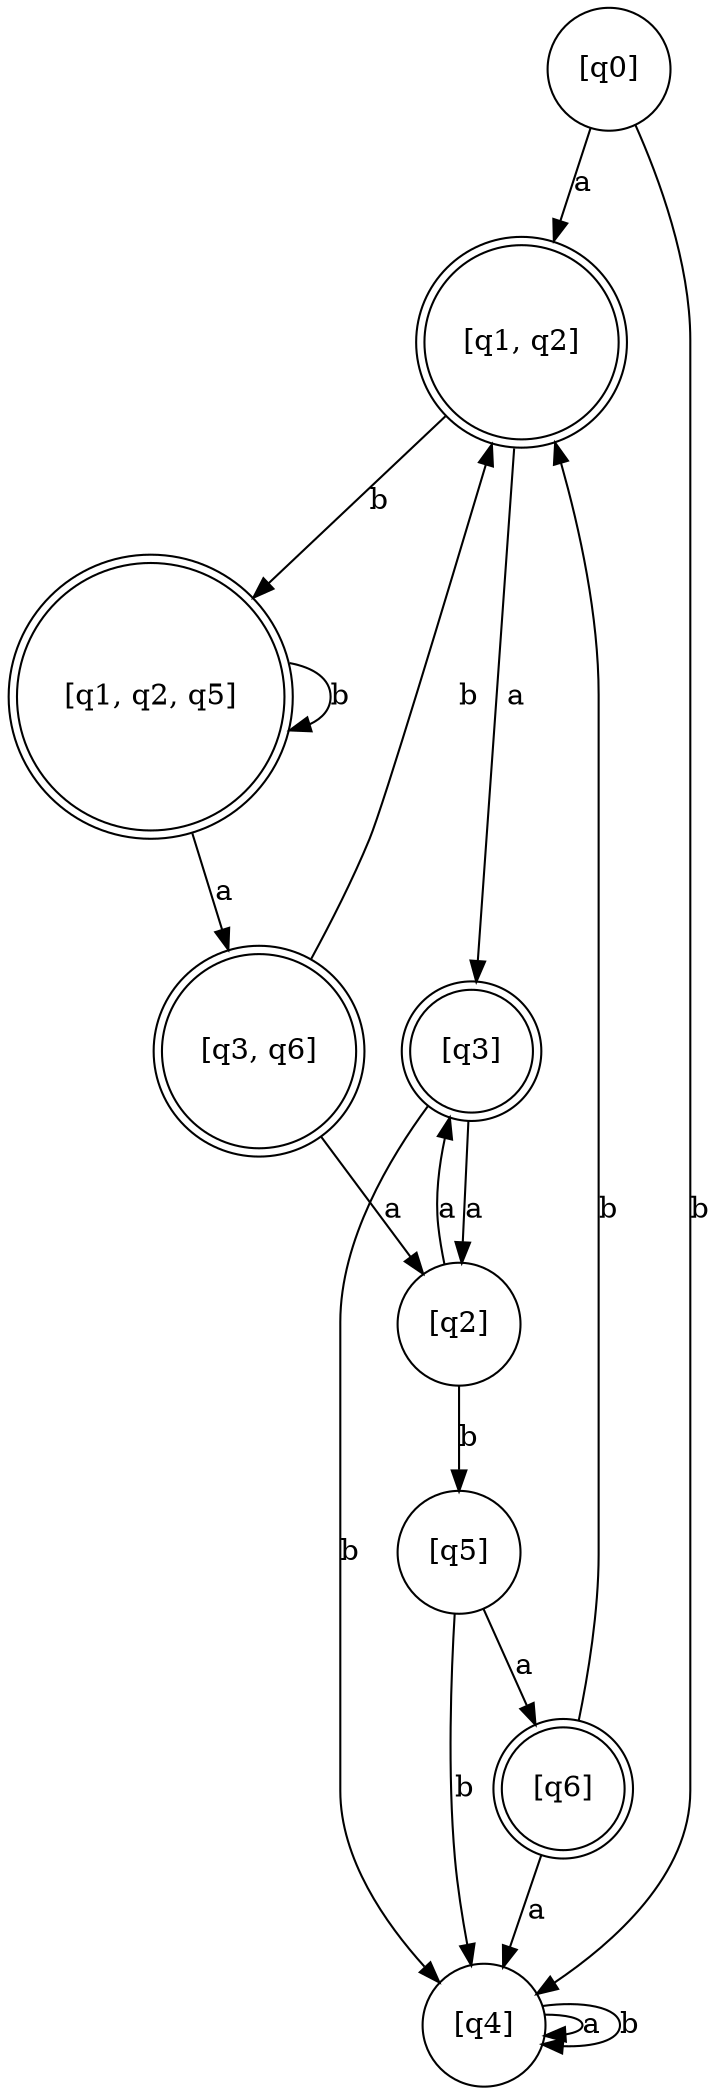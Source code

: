 digraph dfa {
	rankdir=q size=15
	node [shape=doublecircle]
	"[q1, q2]"
	"[q3]"
	"[q1, q2, q5]"
	"[q3, q6]"
	"[q6]"
	node [shape=circle]
	"[q0]" -> "[q1, q2]" [label=a]
	"[q5]" -> "[q6]" [label=a]
	"[q1, q2]" -> "[q3]" [label=a]
	"[q6]" -> "[q4]" [label=a]
	"[q3]" -> "[q2]" [label=a]
	"[q4]" -> "[q4]" [label=a]
	"[q3, q6]" -> "[q2]" [label=a]
	"[q2]" -> "[q3]" [label=a]
	"[q1, q2, q5]" -> "[q3, q6]" [label=a]
	"[q0]" -> "[q4]" [label=b]
	"[q5]" -> "[q4]" [label=b]
	"[q1, q2]" -> "[q1, q2, q5]" [label=b]
	"[q6]" -> "[q1, q2]" [label=b]
	"[q3]" -> "[q4]" [label=b]
	"[q4]" -> "[q4]" [label=b]
	"[q3, q6]" -> "[q1, q2]" [label=b]
	"[q2]" -> "[q5]" [label=b]
	"[q1, q2, q5]" -> "[q1, q2, q5]" [label=b]
}

